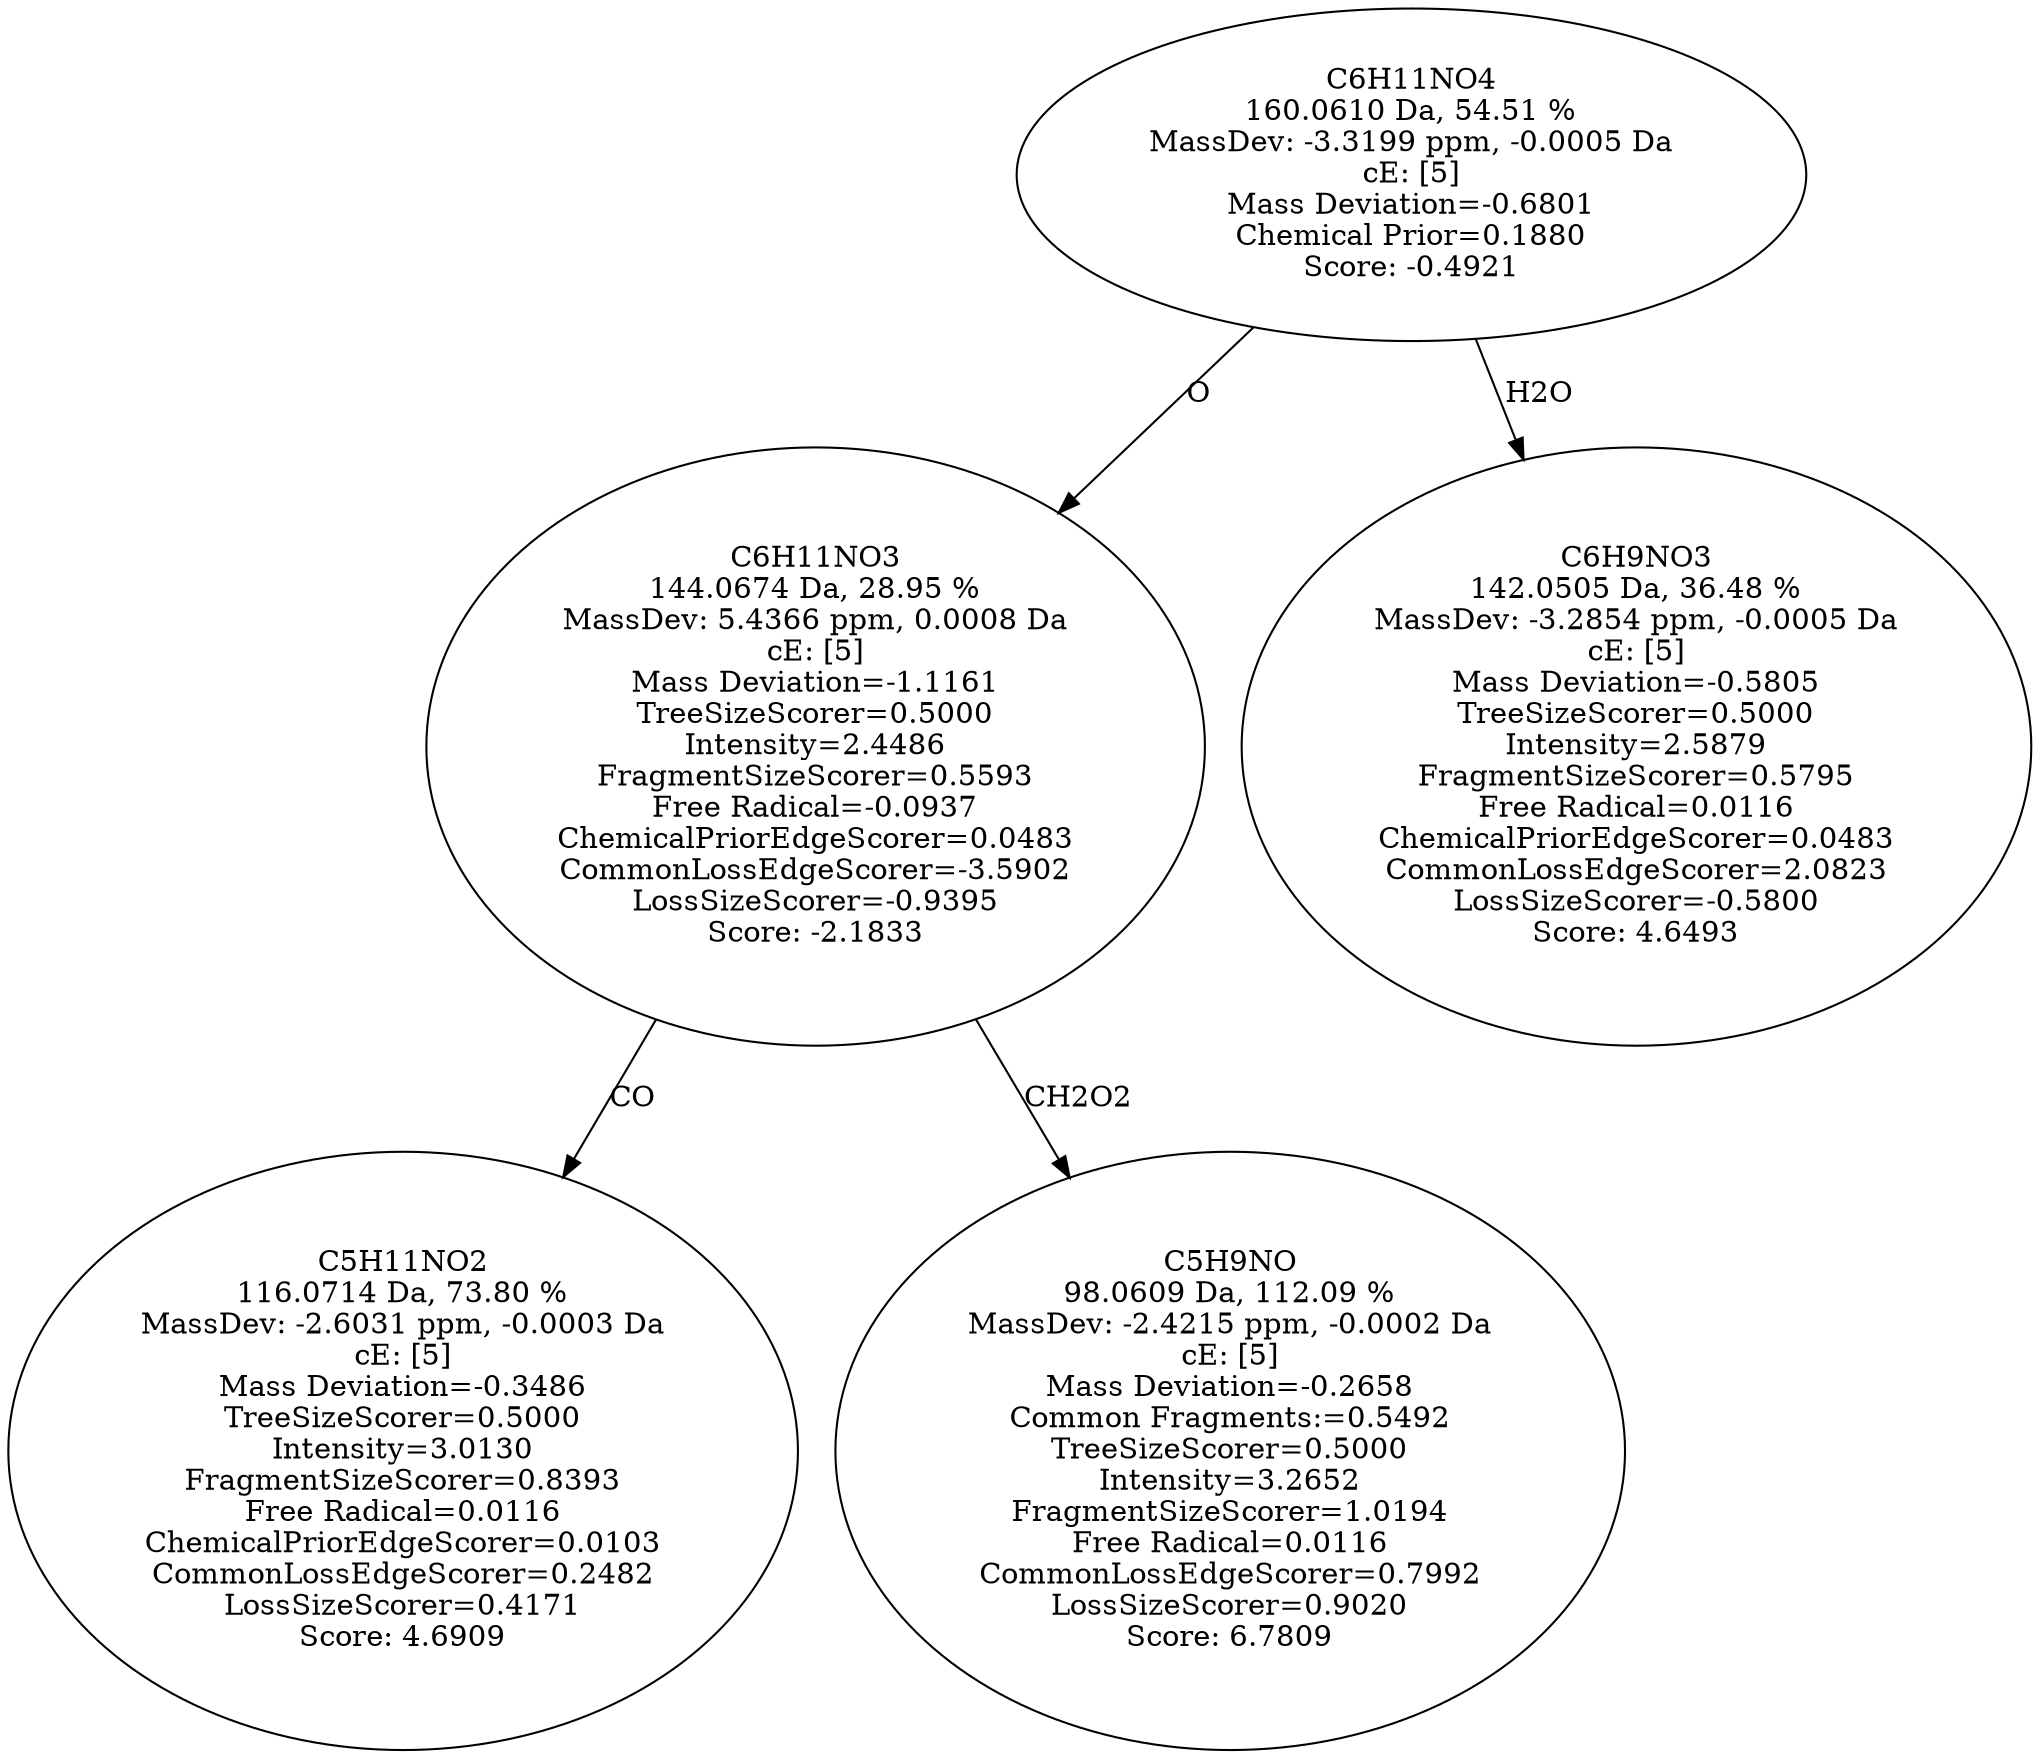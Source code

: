 strict digraph {
v1 [label="C5H11NO2\n116.0714 Da, 73.80 %\nMassDev: -2.6031 ppm, -0.0003 Da\ncE: [5]\nMass Deviation=-0.3486\nTreeSizeScorer=0.5000\nIntensity=3.0130\nFragmentSizeScorer=0.8393\nFree Radical=0.0116\nChemicalPriorEdgeScorer=0.0103\nCommonLossEdgeScorer=0.2482\nLossSizeScorer=0.4171\nScore: 4.6909"];
v2 [label="C5H9NO\n98.0609 Da, 112.09 %\nMassDev: -2.4215 ppm, -0.0002 Da\ncE: [5]\nMass Deviation=-0.2658\nCommon Fragments:=0.5492\nTreeSizeScorer=0.5000\nIntensity=3.2652\nFragmentSizeScorer=1.0194\nFree Radical=0.0116\nCommonLossEdgeScorer=0.7992\nLossSizeScorer=0.9020\nScore: 6.7809"];
v3 [label="C6H11NO3\n144.0674 Da, 28.95 %\nMassDev: 5.4366 ppm, 0.0008 Da\ncE: [5]\nMass Deviation=-1.1161\nTreeSizeScorer=0.5000\nIntensity=2.4486\nFragmentSizeScorer=0.5593\nFree Radical=-0.0937\nChemicalPriorEdgeScorer=0.0483\nCommonLossEdgeScorer=-3.5902\nLossSizeScorer=-0.9395\nScore: -2.1833"];
v4 [label="C6H9NO3\n142.0505 Da, 36.48 %\nMassDev: -3.2854 ppm, -0.0005 Da\ncE: [5]\nMass Deviation=-0.5805\nTreeSizeScorer=0.5000\nIntensity=2.5879\nFragmentSizeScorer=0.5795\nFree Radical=0.0116\nChemicalPriorEdgeScorer=0.0483\nCommonLossEdgeScorer=2.0823\nLossSizeScorer=-0.5800\nScore: 4.6493"];
v5 [label="C6H11NO4\n160.0610 Da, 54.51 %\nMassDev: -3.3199 ppm, -0.0005 Da\ncE: [5]\nMass Deviation=-0.6801\nChemical Prior=0.1880\nScore: -0.4921"];
v3 -> v1 [label="CO"];
v3 -> v2 [label="CH2O2"];
v5 -> v3 [label="O"];
v5 -> v4 [label="H2O"];
}